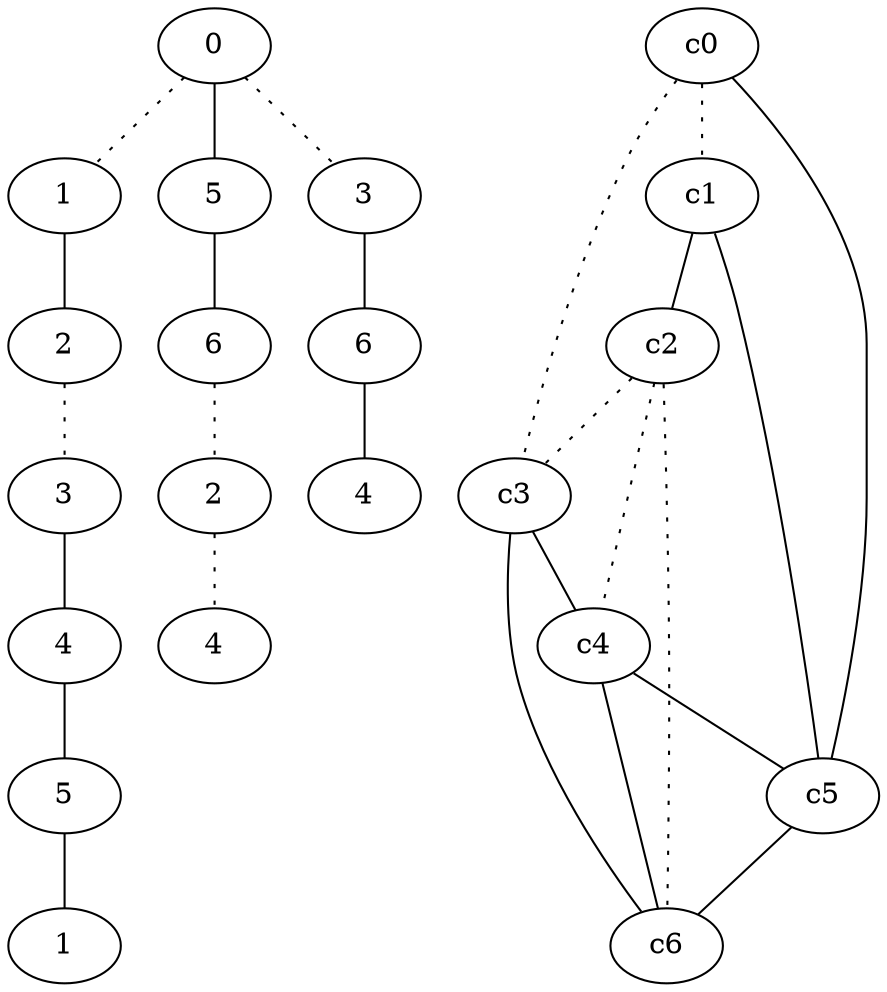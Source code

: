 graph {
a0[label=0];
a1[label=1];
a2[label=2];
a3[label=3];
a4[label=4];
a5[label=5];
a6[label=1];
a7[label=5];
a8[label=6];
a9[label=2];
a10[label=4];
a11[label=3];
a12[label=6];
a13[label=4];
a0 -- a1 [style=dotted];
a0 -- a7;
a0 -- a11 [style=dotted];
a1 -- a2;
a2 -- a3 [style=dotted];
a3 -- a4;
a4 -- a5;
a5 -- a6;
a7 -- a8;
a8 -- a9 [style=dotted];
a9 -- a10 [style=dotted];
a11 -- a12;
a12 -- a13;
c0 -- c1 [style=dotted];
c0 -- c3 [style=dotted];
c0 -- c5;
c1 -- c2;
c1 -- c5;
c2 -- c3 [style=dotted];
c2 -- c4 [style=dotted];
c2 -- c6 [style=dotted];
c3 -- c4;
c3 -- c6;
c4 -- c5;
c4 -- c6;
c5 -- c6;
}
